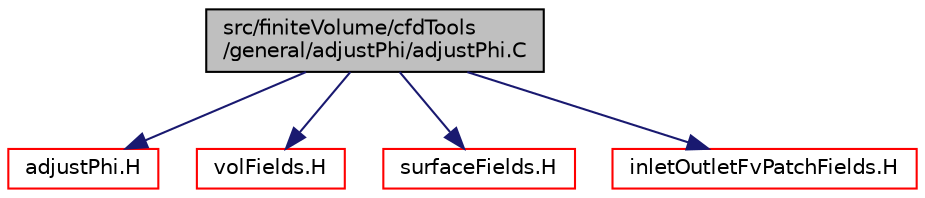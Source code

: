 digraph "src/finiteVolume/cfdTools/general/adjustPhi/adjustPhi.C"
{
  bgcolor="transparent";
  edge [fontname="Helvetica",fontsize="10",labelfontname="Helvetica",labelfontsize="10"];
  node [fontname="Helvetica",fontsize="10",shape=record];
  Node0 [label="src/finiteVolume/cfdTools\l/general/adjustPhi/adjustPhi.C",height=0.2,width=0.4,color="black", fillcolor="grey75", style="filled", fontcolor="black"];
  Node0 -> Node1 [color="midnightblue",fontsize="10",style="solid",fontname="Helvetica"];
  Node1 [label="adjustPhi.H",height=0.2,width=0.4,color="red",URL="$a01235.html",tooltip="For cases which do no have a pressure boundary adjust the balance of fluxes to obey continuity..."];
  Node0 -> Node75 [color="midnightblue",fontsize="10",style="solid",fontname="Helvetica"];
  Node75 [label="volFields.H",height=0.2,width=0.4,color="red",URL="$a02912.html"];
  Node0 -> Node317 [color="midnightblue",fontsize="10",style="solid",fontname="Helvetica"];
  Node317 [label="surfaceFields.H",height=0.2,width=0.4,color="red",URL="$a02897.html",tooltip="Foam::surfaceFields. "];
  Node0 -> Node324 [color="midnightblue",fontsize="10",style="solid",fontname="Helvetica"];
  Node324 [label="inletOutletFvPatchFields.H",height=0.2,width=0.4,color="red",URL="$a02147.html"];
}
